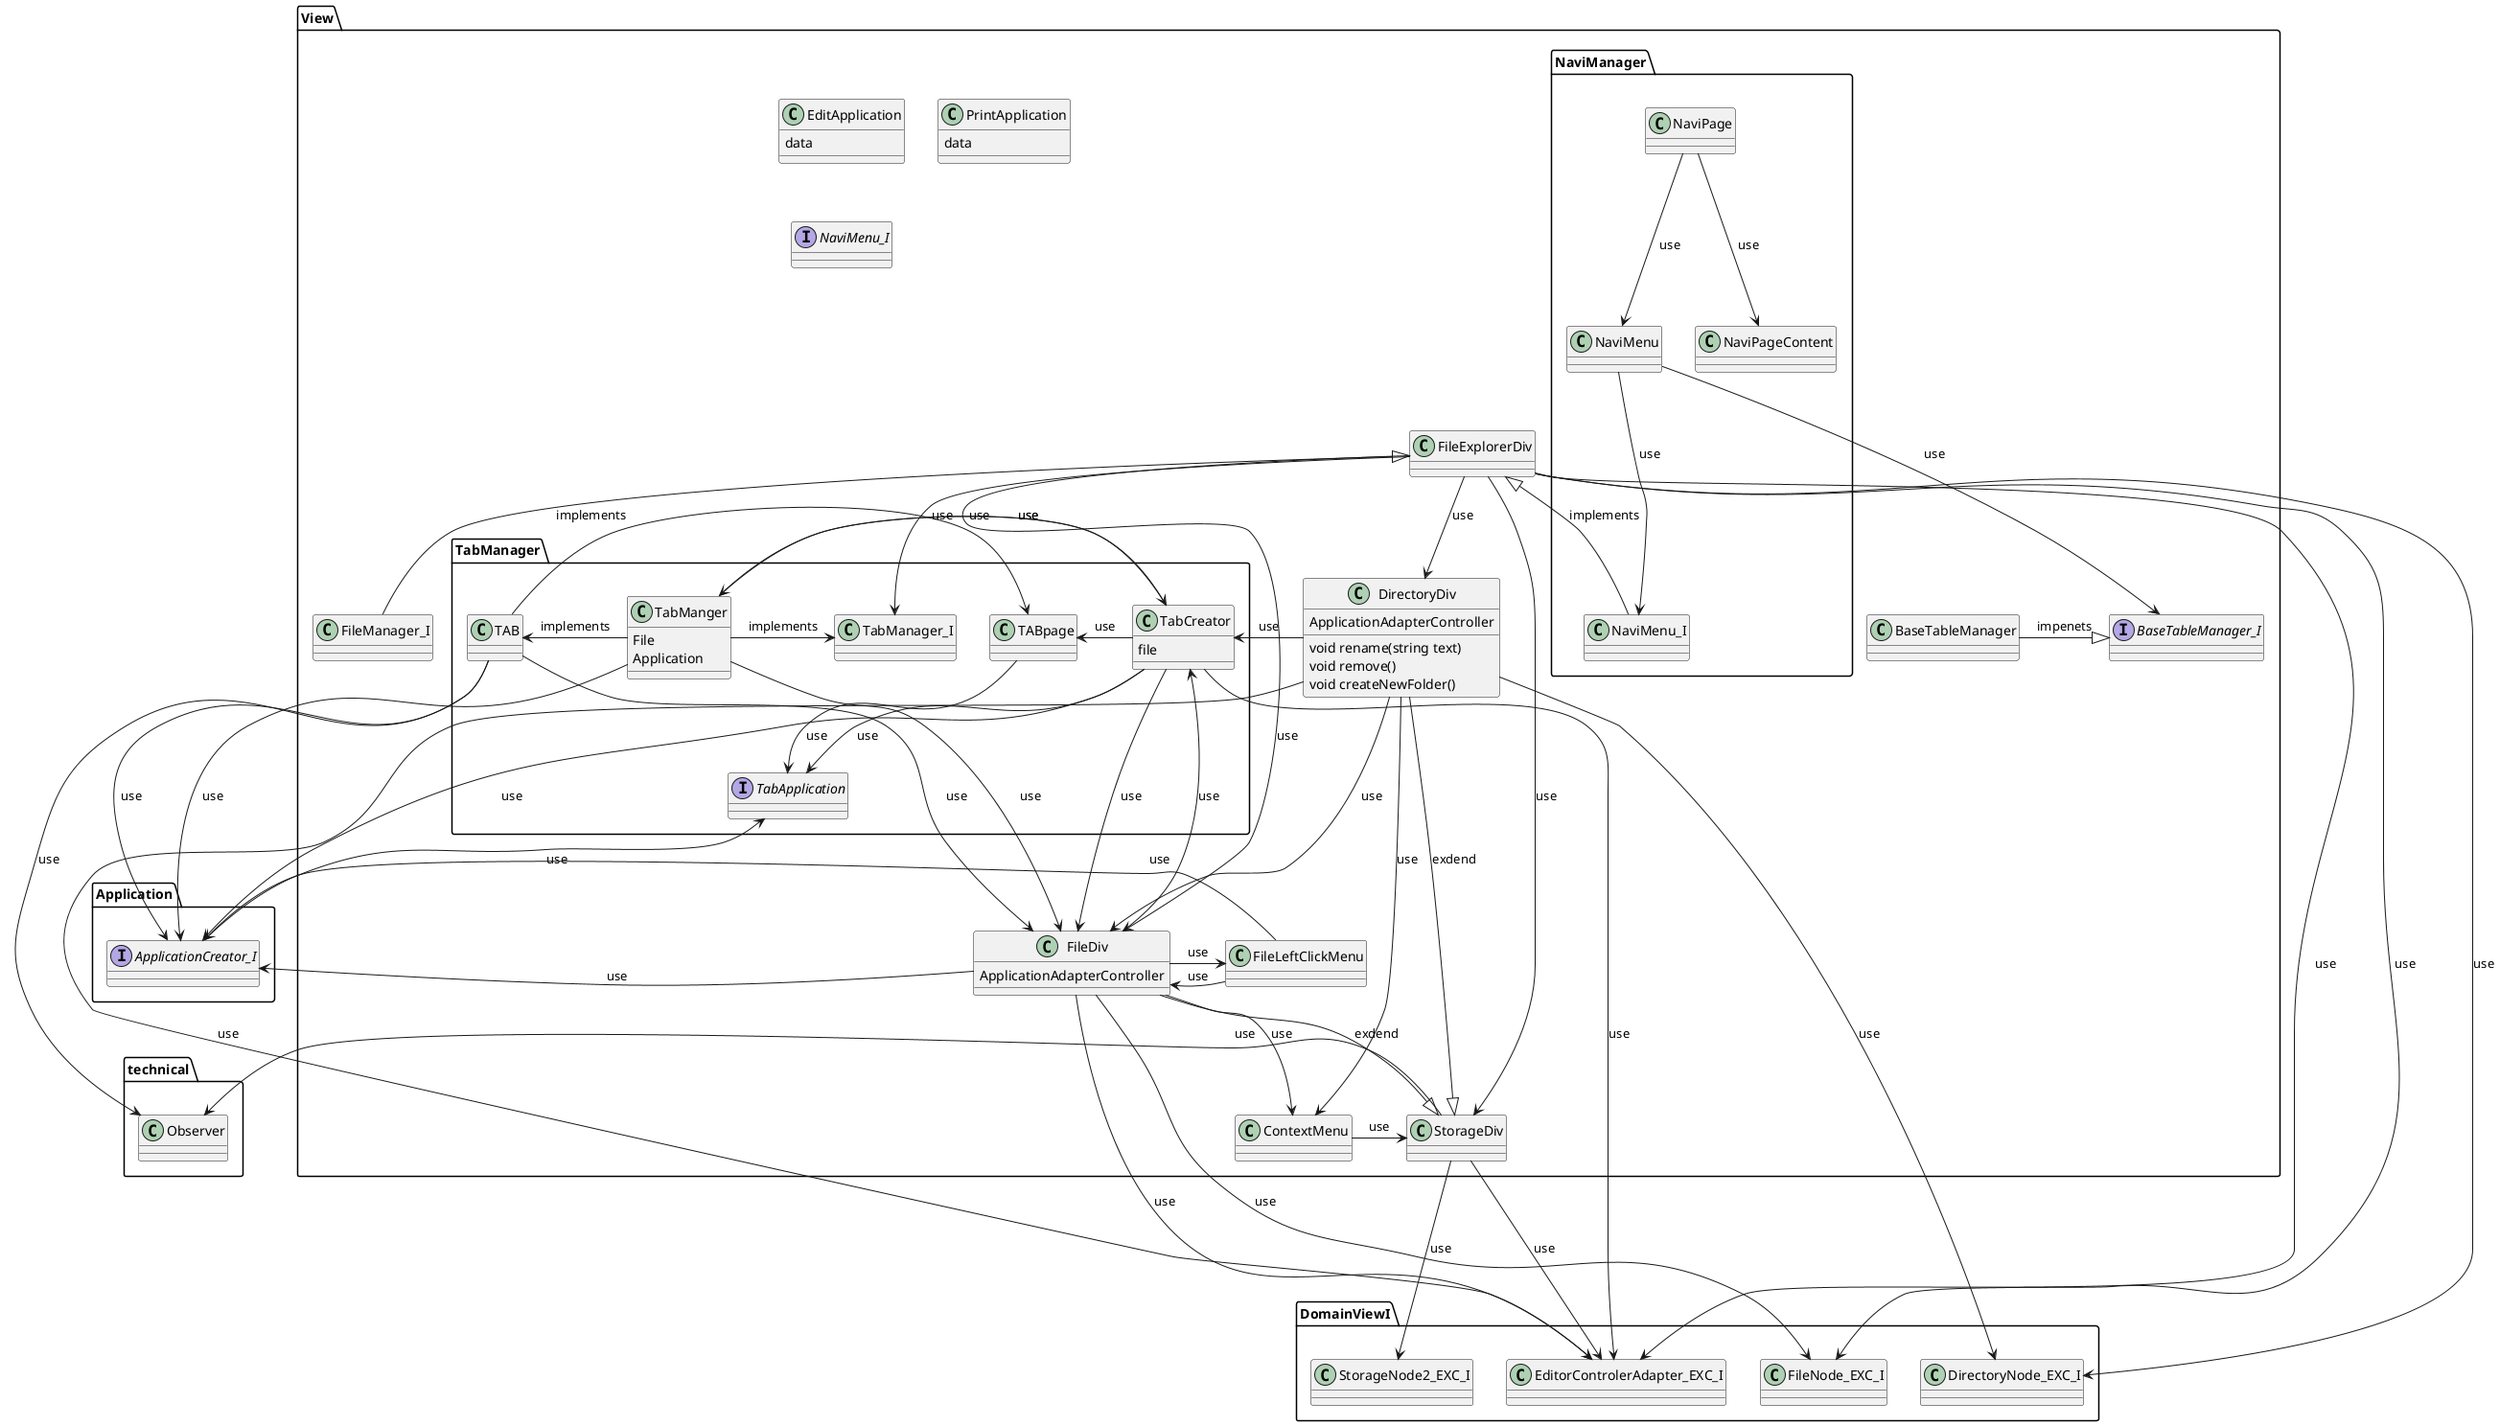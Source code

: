 @startuml




class View.FileDiv {
    ApplicationAdapterController
}
class View.DirectoryDiv {
    ApplicationAdapterController
    void rename(string text)
    void remove()
    void createNewFolder()
}

class View.FileExplorerDiv {
}



class DomainViewI.EditorControlerAdapter_EXC_I {

}


class View.TabManager.TabManger{
File
Application
}

class View.EditApplication{
data
}

class View.PrintApplication{
data
}

class View.TabManager.TabCreator{
file
}

class View.StorageDiv{
}

class View.ContextMenu{
}

class View.FileLeftClickMenu{

}

class View.NaviManager.NaviMenu{

}
class View.NaviManager.NaviPage{

}
class View.NaviManager.NaviPageContent{

}

interface View.BaseTableManager_I{    
}

class View.BaseTableManager{    
}

interface View.NaviMenu_I{    
}

interface View.TabManager.TabApplication{    
}

interface Application.ApplicationCreator_I{}

View.NaviManager.NaviPage ---> View.NaviManager.NaviPageContent : use
View.NaviManager.NaviPage ---> View.NaviManager.NaviMenu : use
View.NaviManager.NaviMenu ---> View.NaviManager.NaviMenu_I : use
View.NaviManager.NaviMenu ---> View.BaseTableManager_I : use

Application.ApplicationCreator_I --> View.TabManager.TabApplication : use

View.TabManager.TabCreator  --> Application.ApplicationCreator_I : use
View.TabManager.TabCreator  -> View.TabManager.TabApplication : use
View.TabManager.TabCreator  -> View.TabManager.TabManger : use
View.TabManager.TabCreator  --> DomainViewI.EditorControlerAdapter_EXC_I : use
View.TabManager.TabCreator  ---> View.FileDiv : use
View.TabManager.TabCreator  -> View.TabManager.TABpage : use



View.TabManager.TabManger --> Application.ApplicationCreator_I : use
View.TabManager.TabManger ---> View.FileDiv : use
View.TabManager.TabManger -> View.TabManager.TabCreator : use
View.TabManager.TabManger -> View.TabManager.TabManager_I : implements
View.TabManager.TabManger -> View.TabManager.TAB : implements

View.TabManager.TAB --> technical.Observer : use
View.TabManager.TAB ---> View.FileDiv : use
View.TabManager.TAB -> Application.ApplicationCreator_I : use
View.TabManager.TAB -> View.TabManager.TABpage : use

View.TabManager.TABpage --> View.TabManager.TabApplication : use

View.BaseTableManager -|> View.BaseTableManager_I : impenets


View.ContextMenu -> View.StorageDiv : use

View.DirectoryDiv --> DomainViewI.DirectoryNode_EXC_I : use
View.DirectoryDiv --> DomainViewI.EditorControlerAdapter_EXC_I  : use
View.DirectoryDiv -> View.TabManager.TabCreator : use
View.DirectoryDiv --> View.ContextMenu : use
View.DirectoryDiv -> View.FileDiv : use
View.DirectoryDiv  --|> View.StorageDiv : exdend

View.FileDiv  --> DomainViewI.EditorControlerAdapter_EXC_I  : use
View.FileDiv  ---> DomainViewI.FileNode_EXC_I : use
View.FileDiv  -->  View.ContextMenu : use
View.FileDiv  --> View.FileLeftClickMenu : use
View.FileDiv  --|> View.StorageDiv : exdend
View.FileDiv  -->  View.TabManager.TabCreator : use
View.FileDiv  --> Application.ApplicationCreator_I  : use



View.FileExplorerDiv ---> DomainViewI.DirectoryNode_EXC_I : use
View.FileExplorerDiv --> DomainViewI.EditorControlerAdapter_EXC_I : use
View.FileExplorerDiv ---> DomainViewI.FileNode_EXC_I : use
View.FileExplorerDiv -> View.DirectoryDiv : use
View.FileExplorerDiv --> View.FileDiv : use
View.FileExplorerDiv --> View.StorageDiv : use
View.FileExplorerDiv --> View.TabManager.TabManager_I : use
View.FileExplorerDiv <|-- View.FileManager_I : implements
View.FileExplorerDiv <|-- View.NaviManager.NaviMenu_I : implements


View.StorageDiv --> DomainViewI.EditorControlerAdapter_EXC_I  : use
View.StorageDiv ---> DomainViewI.StorageNode2_EXC_I : use
View.StorageDiv -> technical.Observer : use


View.FileLeftClickMenu -> View.FileDiv : use
View.FileLeftClickMenu -> Application.ApplicationCreator_I : use


